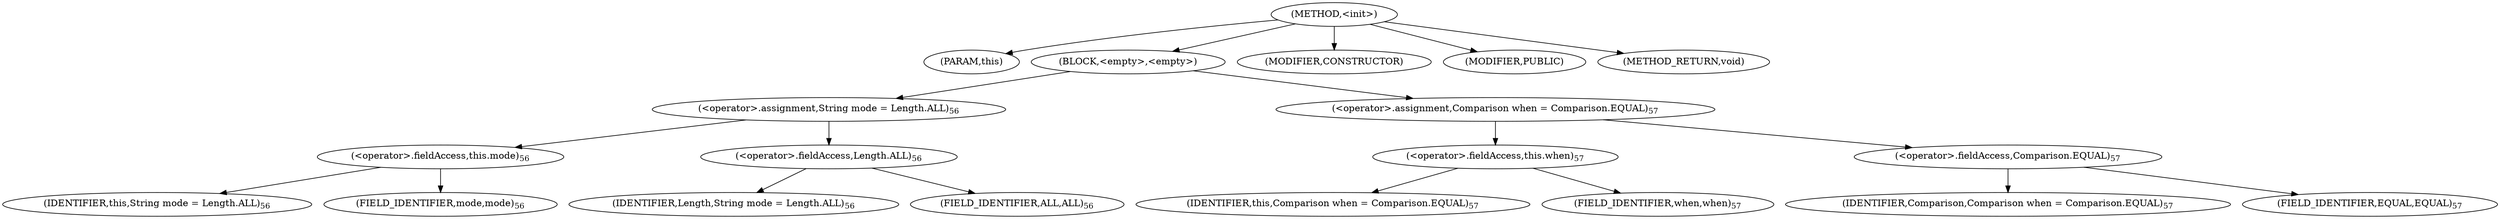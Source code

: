 digraph "&lt;init&gt;" {  
"919" [label = <(METHOD,&lt;init&gt;)> ]
"920" [label = <(PARAM,this)> ]
"921" [label = <(BLOCK,&lt;empty&gt;,&lt;empty&gt;)> ]
"922" [label = <(&lt;operator&gt;.assignment,String mode = Length.ALL)<SUB>56</SUB>> ]
"923" [label = <(&lt;operator&gt;.fieldAccess,this.mode)<SUB>56</SUB>> ]
"924" [label = <(IDENTIFIER,this,String mode = Length.ALL)<SUB>56</SUB>> ]
"925" [label = <(FIELD_IDENTIFIER,mode,mode)<SUB>56</SUB>> ]
"926" [label = <(&lt;operator&gt;.fieldAccess,Length.ALL)<SUB>56</SUB>> ]
"927" [label = <(IDENTIFIER,Length,String mode = Length.ALL)<SUB>56</SUB>> ]
"928" [label = <(FIELD_IDENTIFIER,ALL,ALL)<SUB>56</SUB>> ]
"929" [label = <(&lt;operator&gt;.assignment,Comparison when = Comparison.EQUAL)<SUB>57</SUB>> ]
"930" [label = <(&lt;operator&gt;.fieldAccess,this.when)<SUB>57</SUB>> ]
"931" [label = <(IDENTIFIER,this,Comparison when = Comparison.EQUAL)<SUB>57</SUB>> ]
"932" [label = <(FIELD_IDENTIFIER,when,when)<SUB>57</SUB>> ]
"933" [label = <(&lt;operator&gt;.fieldAccess,Comparison.EQUAL)<SUB>57</SUB>> ]
"934" [label = <(IDENTIFIER,Comparison,Comparison when = Comparison.EQUAL)<SUB>57</SUB>> ]
"935" [label = <(FIELD_IDENTIFIER,EQUAL,EQUAL)<SUB>57</SUB>> ]
"936" [label = <(MODIFIER,CONSTRUCTOR)> ]
"937" [label = <(MODIFIER,PUBLIC)> ]
"938" [label = <(METHOD_RETURN,void)> ]
  "919" -> "920" 
  "919" -> "921" 
  "919" -> "936" 
  "919" -> "937" 
  "919" -> "938" 
  "921" -> "922" 
  "921" -> "929" 
  "922" -> "923" 
  "922" -> "926" 
  "923" -> "924" 
  "923" -> "925" 
  "926" -> "927" 
  "926" -> "928" 
  "929" -> "930" 
  "929" -> "933" 
  "930" -> "931" 
  "930" -> "932" 
  "933" -> "934" 
  "933" -> "935" 
}
